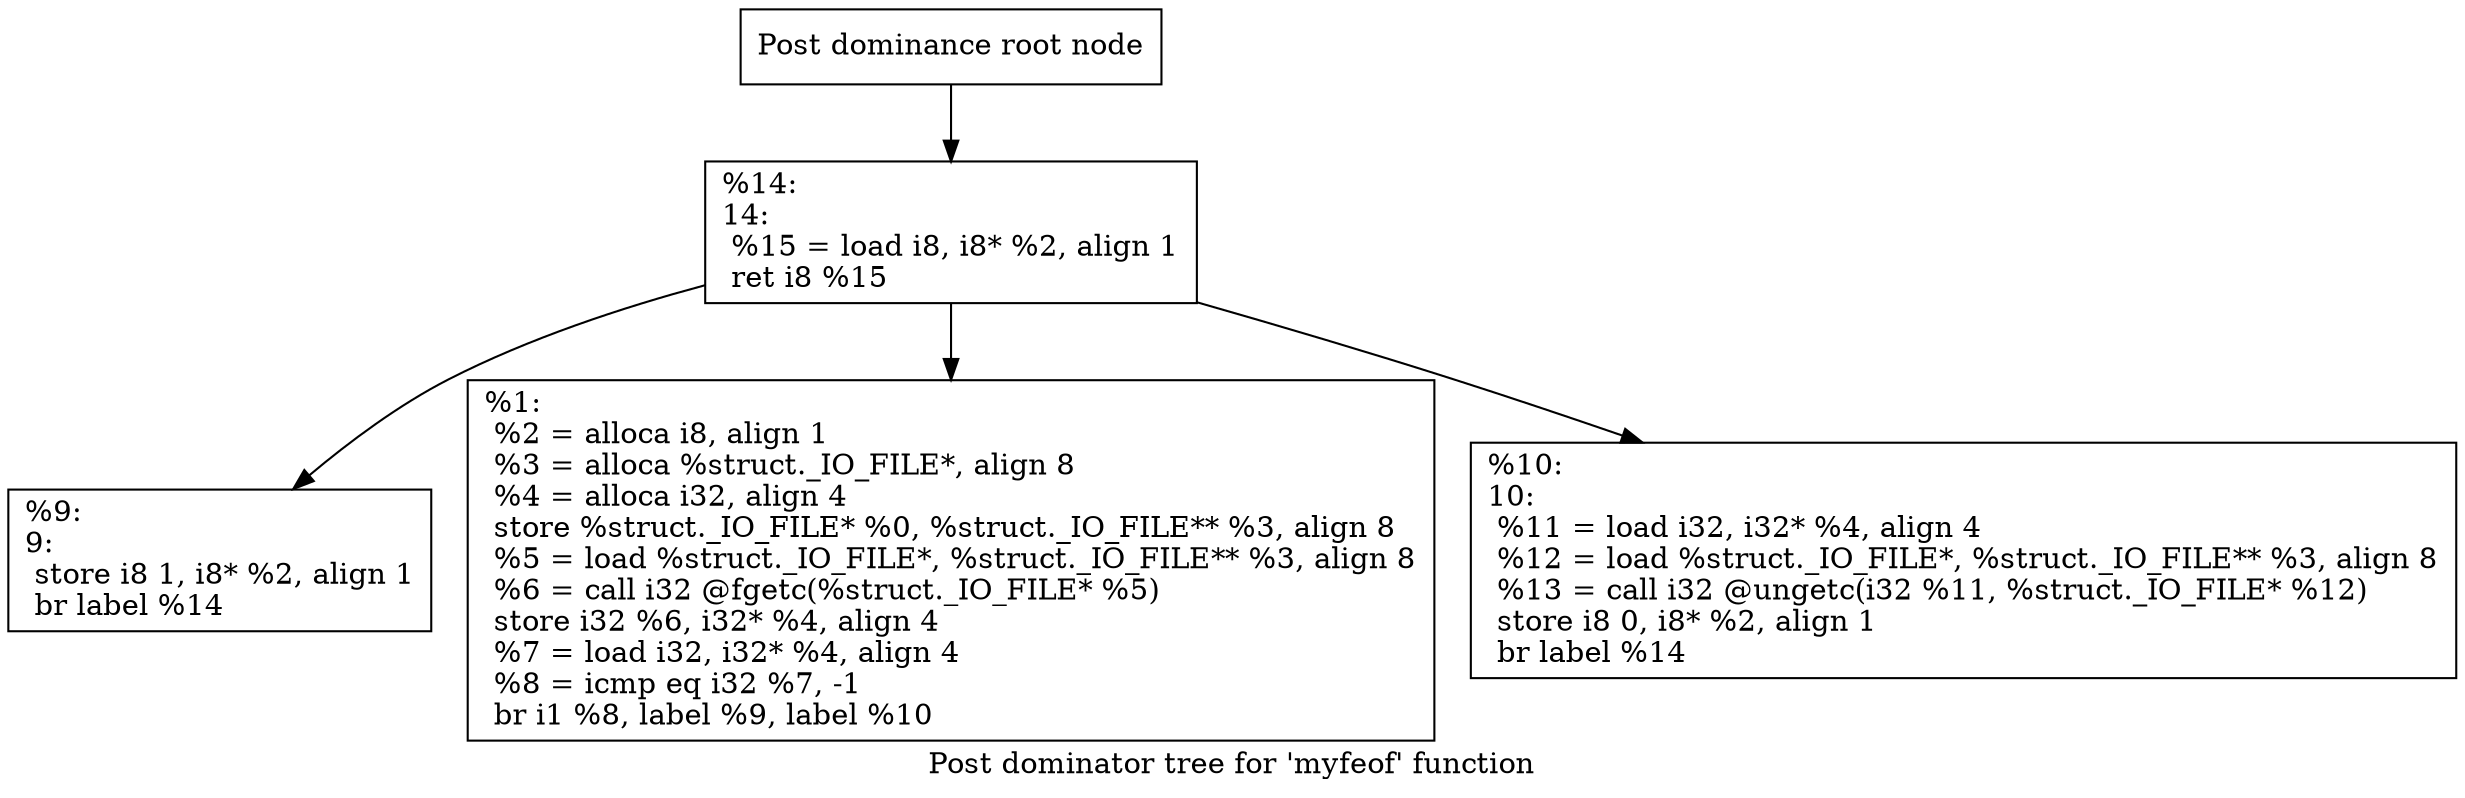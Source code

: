 digraph "Post dominator tree for 'myfeof' function" {
	label="Post dominator tree for 'myfeof' function";

	Node0x14d9b60 [shape=record,label="{Post dominance root node}"];
	Node0x14d9b60 -> Node0x15ccbd0;
	Node0x15ccbd0 [shape=record,label="{%14:\l14:                                               \l  %15 = load i8, i8* %2, align 1\l  ret i8 %15\l}"];
	Node0x15ccbd0 -> Node0x12fdb80;
	Node0x15ccbd0 -> Node0x13adfd0;
	Node0x15ccbd0 -> Node0x154c760;
	Node0x12fdb80 [shape=record,label="{%9:\l9:                                                \l  store i8 1, i8* %2, align 1\l  br label %14\l}"];
	Node0x13adfd0 [shape=record,label="{%1:\l  %2 = alloca i8, align 1\l  %3 = alloca %struct._IO_FILE*, align 8\l  %4 = alloca i32, align 4\l  store %struct._IO_FILE* %0, %struct._IO_FILE** %3, align 8\l  %5 = load %struct._IO_FILE*, %struct._IO_FILE** %3, align 8\l  %6 = call i32 @fgetc(%struct._IO_FILE* %5)\l  store i32 %6, i32* %4, align 4\l  %7 = load i32, i32* %4, align 4\l  %8 = icmp eq i32 %7, -1\l  br i1 %8, label %9, label %10\l}"];
	Node0x154c760 [shape=record,label="{%10:\l10:                                               \l  %11 = load i32, i32* %4, align 4\l  %12 = load %struct._IO_FILE*, %struct._IO_FILE** %3, align 8\l  %13 = call i32 @ungetc(i32 %11, %struct._IO_FILE* %12)\l  store i8 0, i8* %2, align 1\l  br label %14\l}"];
}

